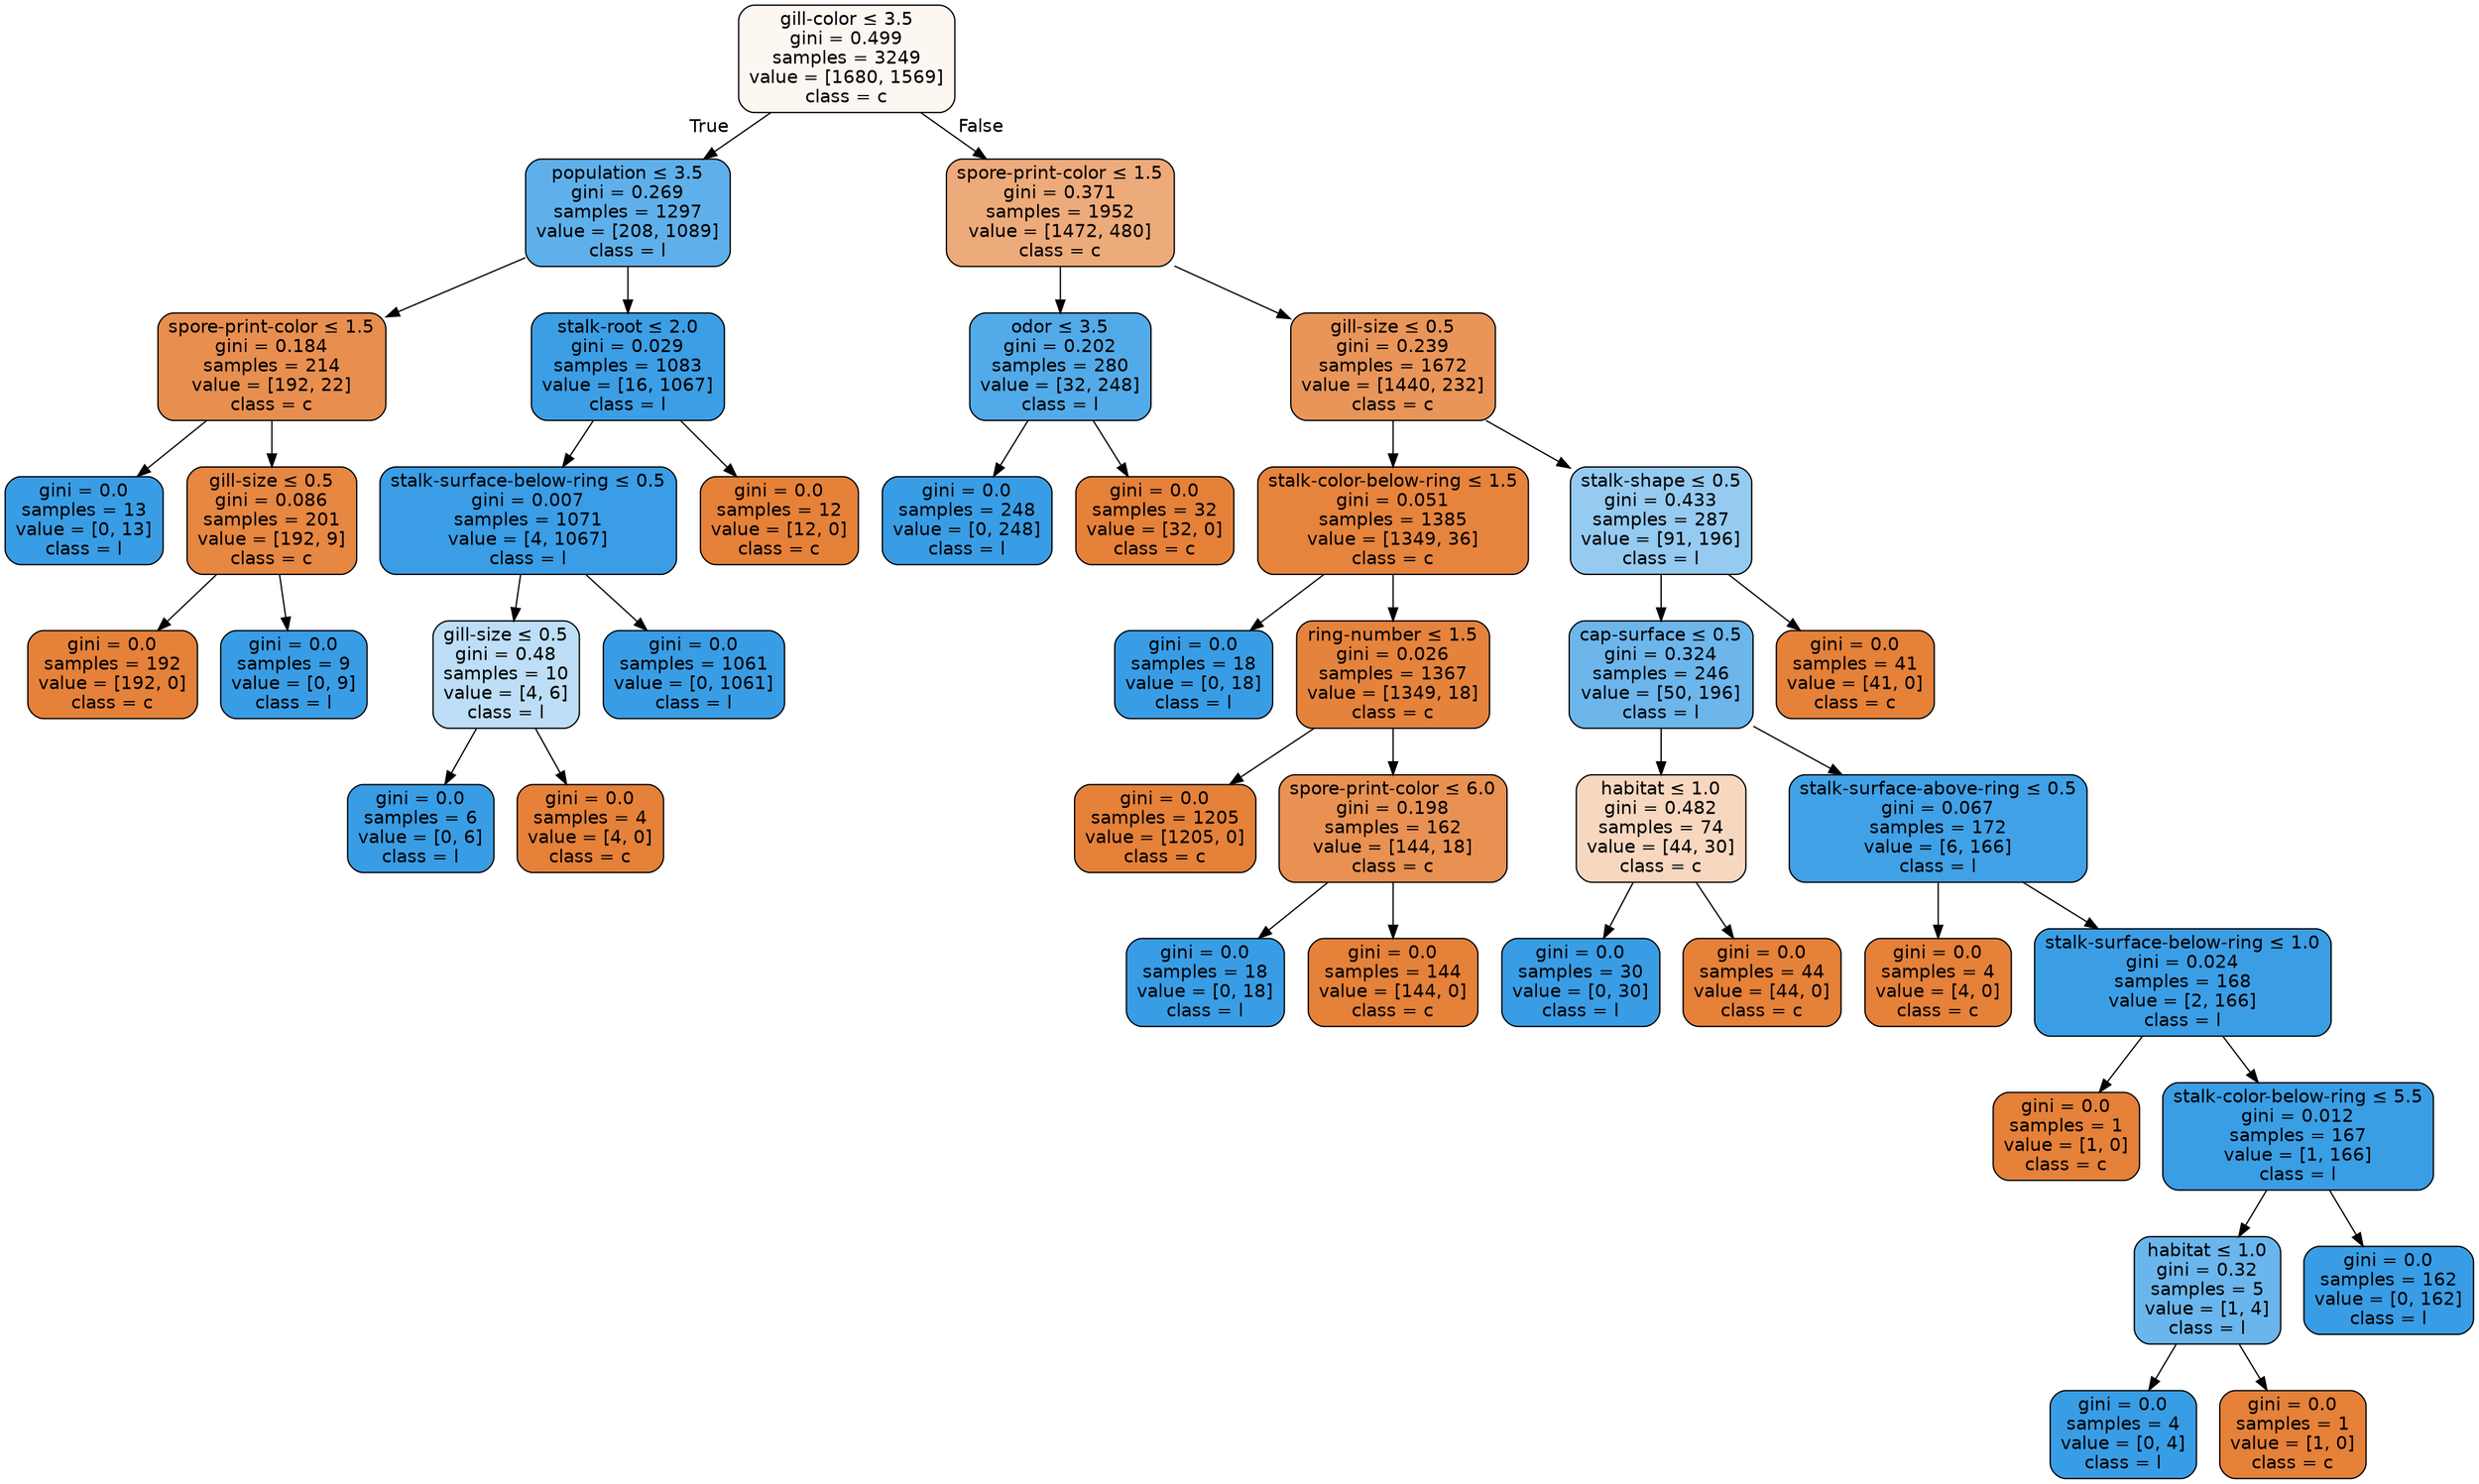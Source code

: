 digraph Tree {
node [shape=box, style="filled, rounded", color="black", fontname=helvetica] ;
edge [fontname=helvetica] ;
0 [label=<gill-color &le; 3.5<br/>gini = 0.499<br/>samples = 3249<br/>value = [1680, 1569]<br/>class = c>, fillcolor="#fdf7f2"] ;
1 [label=<population &le; 3.5<br/>gini = 0.269<br/>samples = 1297<br/>value = [208, 1089]<br/>class = l>, fillcolor="#5fb0ea"] ;
0 -> 1 [labeldistance=2.5, labelangle=45, headlabel="True"] ;
2 [label=<spore-print-color &le; 1.5<br/>gini = 0.184<br/>samples = 214<br/>value = [192, 22]<br/>class = c>, fillcolor="#e88f50"] ;
1 -> 2 ;
3 [label=<gini = 0.0<br/>samples = 13<br/>value = [0, 13]<br/>class = l>, fillcolor="#399de5"] ;
2 -> 3 ;
4 [label=<gill-size &le; 0.5<br/>gini = 0.086<br/>samples = 201<br/>value = [192, 9]<br/>class = c>, fillcolor="#e68742"] ;
2 -> 4 ;
5 [label=<gini = 0.0<br/>samples = 192<br/>value = [192, 0]<br/>class = c>, fillcolor="#e58139"] ;
4 -> 5 ;
6 [label=<gini = 0.0<br/>samples = 9<br/>value = [0, 9]<br/>class = l>, fillcolor="#399de5"] ;
4 -> 6 ;
7 [label=<stalk-root &le; 2.0<br/>gini = 0.029<br/>samples = 1083<br/>value = [16, 1067]<br/>class = l>, fillcolor="#3c9ee5"] ;
1 -> 7 ;
8 [label=<stalk-surface-below-ring &le; 0.5<br/>gini = 0.007<br/>samples = 1071<br/>value = [4, 1067]<br/>class = l>, fillcolor="#3a9de5"] ;
7 -> 8 ;
9 [label=<gill-size &le; 0.5<br/>gini = 0.48<br/>samples = 10<br/>value = [4, 6]<br/>class = l>, fillcolor="#bddef6"] ;
8 -> 9 ;
10 [label=<gini = 0.0<br/>samples = 6<br/>value = [0, 6]<br/>class = l>, fillcolor="#399de5"] ;
9 -> 10 ;
11 [label=<gini = 0.0<br/>samples = 4<br/>value = [4, 0]<br/>class = c>, fillcolor="#e58139"] ;
9 -> 11 ;
12 [label=<gini = 0.0<br/>samples = 1061<br/>value = [0, 1061]<br/>class = l>, fillcolor="#399de5"] ;
8 -> 12 ;
13 [label=<gini = 0.0<br/>samples = 12<br/>value = [12, 0]<br/>class = c>, fillcolor="#e58139"] ;
7 -> 13 ;
14 [label=<spore-print-color &le; 1.5<br/>gini = 0.371<br/>samples = 1952<br/>value = [1472, 480]<br/>class = c>, fillcolor="#edaa7a"] ;
0 -> 14 [labeldistance=2.5, labelangle=-45, headlabel="False"] ;
15 [label=<odor &le; 3.5<br/>gini = 0.202<br/>samples = 280<br/>value = [32, 248]<br/>class = l>, fillcolor="#53aae8"] ;
14 -> 15 ;
16 [label=<gini = 0.0<br/>samples = 248<br/>value = [0, 248]<br/>class = l>, fillcolor="#399de5"] ;
15 -> 16 ;
17 [label=<gini = 0.0<br/>samples = 32<br/>value = [32, 0]<br/>class = c>, fillcolor="#e58139"] ;
15 -> 17 ;
18 [label=<gill-size &le; 0.5<br/>gini = 0.239<br/>samples = 1672<br/>value = [1440, 232]<br/>class = c>, fillcolor="#e99559"] ;
14 -> 18 ;
19 [label=<stalk-color-below-ring &le; 1.5<br/>gini = 0.051<br/>samples = 1385<br/>value = [1349, 36]<br/>class = c>, fillcolor="#e6843e"] ;
18 -> 19 ;
20 [label=<gini = 0.0<br/>samples = 18<br/>value = [0, 18]<br/>class = l>, fillcolor="#399de5"] ;
19 -> 20 ;
21 [label=<ring-number &le; 1.5<br/>gini = 0.026<br/>samples = 1367<br/>value = [1349, 18]<br/>class = c>, fillcolor="#e5833c"] ;
19 -> 21 ;
22 [label=<gini = 0.0<br/>samples = 1205<br/>value = [1205, 0]<br/>class = c>, fillcolor="#e58139"] ;
21 -> 22 ;
23 [label=<spore-print-color &le; 6.0<br/>gini = 0.198<br/>samples = 162<br/>value = [144, 18]<br/>class = c>, fillcolor="#e89152"] ;
21 -> 23 ;
24 [label=<gini = 0.0<br/>samples = 18<br/>value = [0, 18]<br/>class = l>, fillcolor="#399de5"] ;
23 -> 24 ;
25 [label=<gini = 0.0<br/>samples = 144<br/>value = [144, 0]<br/>class = c>, fillcolor="#e58139"] ;
23 -> 25 ;
26 [label=<stalk-shape &le; 0.5<br/>gini = 0.433<br/>samples = 287<br/>value = [91, 196]<br/>class = l>, fillcolor="#95caf1"] ;
18 -> 26 ;
27 [label=<cap-surface &le; 0.5<br/>gini = 0.324<br/>samples = 246<br/>value = [50, 196]<br/>class = l>, fillcolor="#6cb6ec"] ;
26 -> 27 ;
28 [label=<habitat &le; 1.0<br/>gini = 0.482<br/>samples = 74<br/>value = [44, 30]<br/>class = c>, fillcolor="#f7d7c0"] ;
27 -> 28 ;
29 [label=<gini = 0.0<br/>samples = 30<br/>value = [0, 30]<br/>class = l>, fillcolor="#399de5"] ;
28 -> 29 ;
30 [label=<gini = 0.0<br/>samples = 44<br/>value = [44, 0]<br/>class = c>, fillcolor="#e58139"] ;
28 -> 30 ;
31 [label=<stalk-surface-above-ring &le; 0.5<br/>gini = 0.067<br/>samples = 172<br/>value = [6, 166]<br/>class = l>, fillcolor="#40a1e6"] ;
27 -> 31 ;
32 [label=<gini = 0.0<br/>samples = 4<br/>value = [4, 0]<br/>class = c>, fillcolor="#e58139"] ;
31 -> 32 ;
33 [label=<stalk-surface-below-ring &le; 1.0<br/>gini = 0.024<br/>samples = 168<br/>value = [2, 166]<br/>class = l>, fillcolor="#3b9ee5"] ;
31 -> 33 ;
34 [label=<gini = 0.0<br/>samples = 1<br/>value = [1, 0]<br/>class = c>, fillcolor="#e58139"] ;
33 -> 34 ;
35 [label=<stalk-color-below-ring &le; 5.5<br/>gini = 0.012<br/>samples = 167<br/>value = [1, 166]<br/>class = l>, fillcolor="#3a9ee5"] ;
33 -> 35 ;
36 [label=<habitat &le; 1.0<br/>gini = 0.32<br/>samples = 5<br/>value = [1, 4]<br/>class = l>, fillcolor="#6ab6ec"] ;
35 -> 36 ;
37 [label=<gini = 0.0<br/>samples = 4<br/>value = [0, 4]<br/>class = l>, fillcolor="#399de5"] ;
36 -> 37 ;
38 [label=<gini = 0.0<br/>samples = 1<br/>value = [1, 0]<br/>class = c>, fillcolor="#e58139"] ;
36 -> 38 ;
39 [label=<gini = 0.0<br/>samples = 162<br/>value = [0, 162]<br/>class = l>, fillcolor="#399de5"] ;
35 -> 39 ;
40 [label=<gini = 0.0<br/>samples = 41<br/>value = [41, 0]<br/>class = c>, fillcolor="#e58139"] ;
26 -> 40 ;
}
